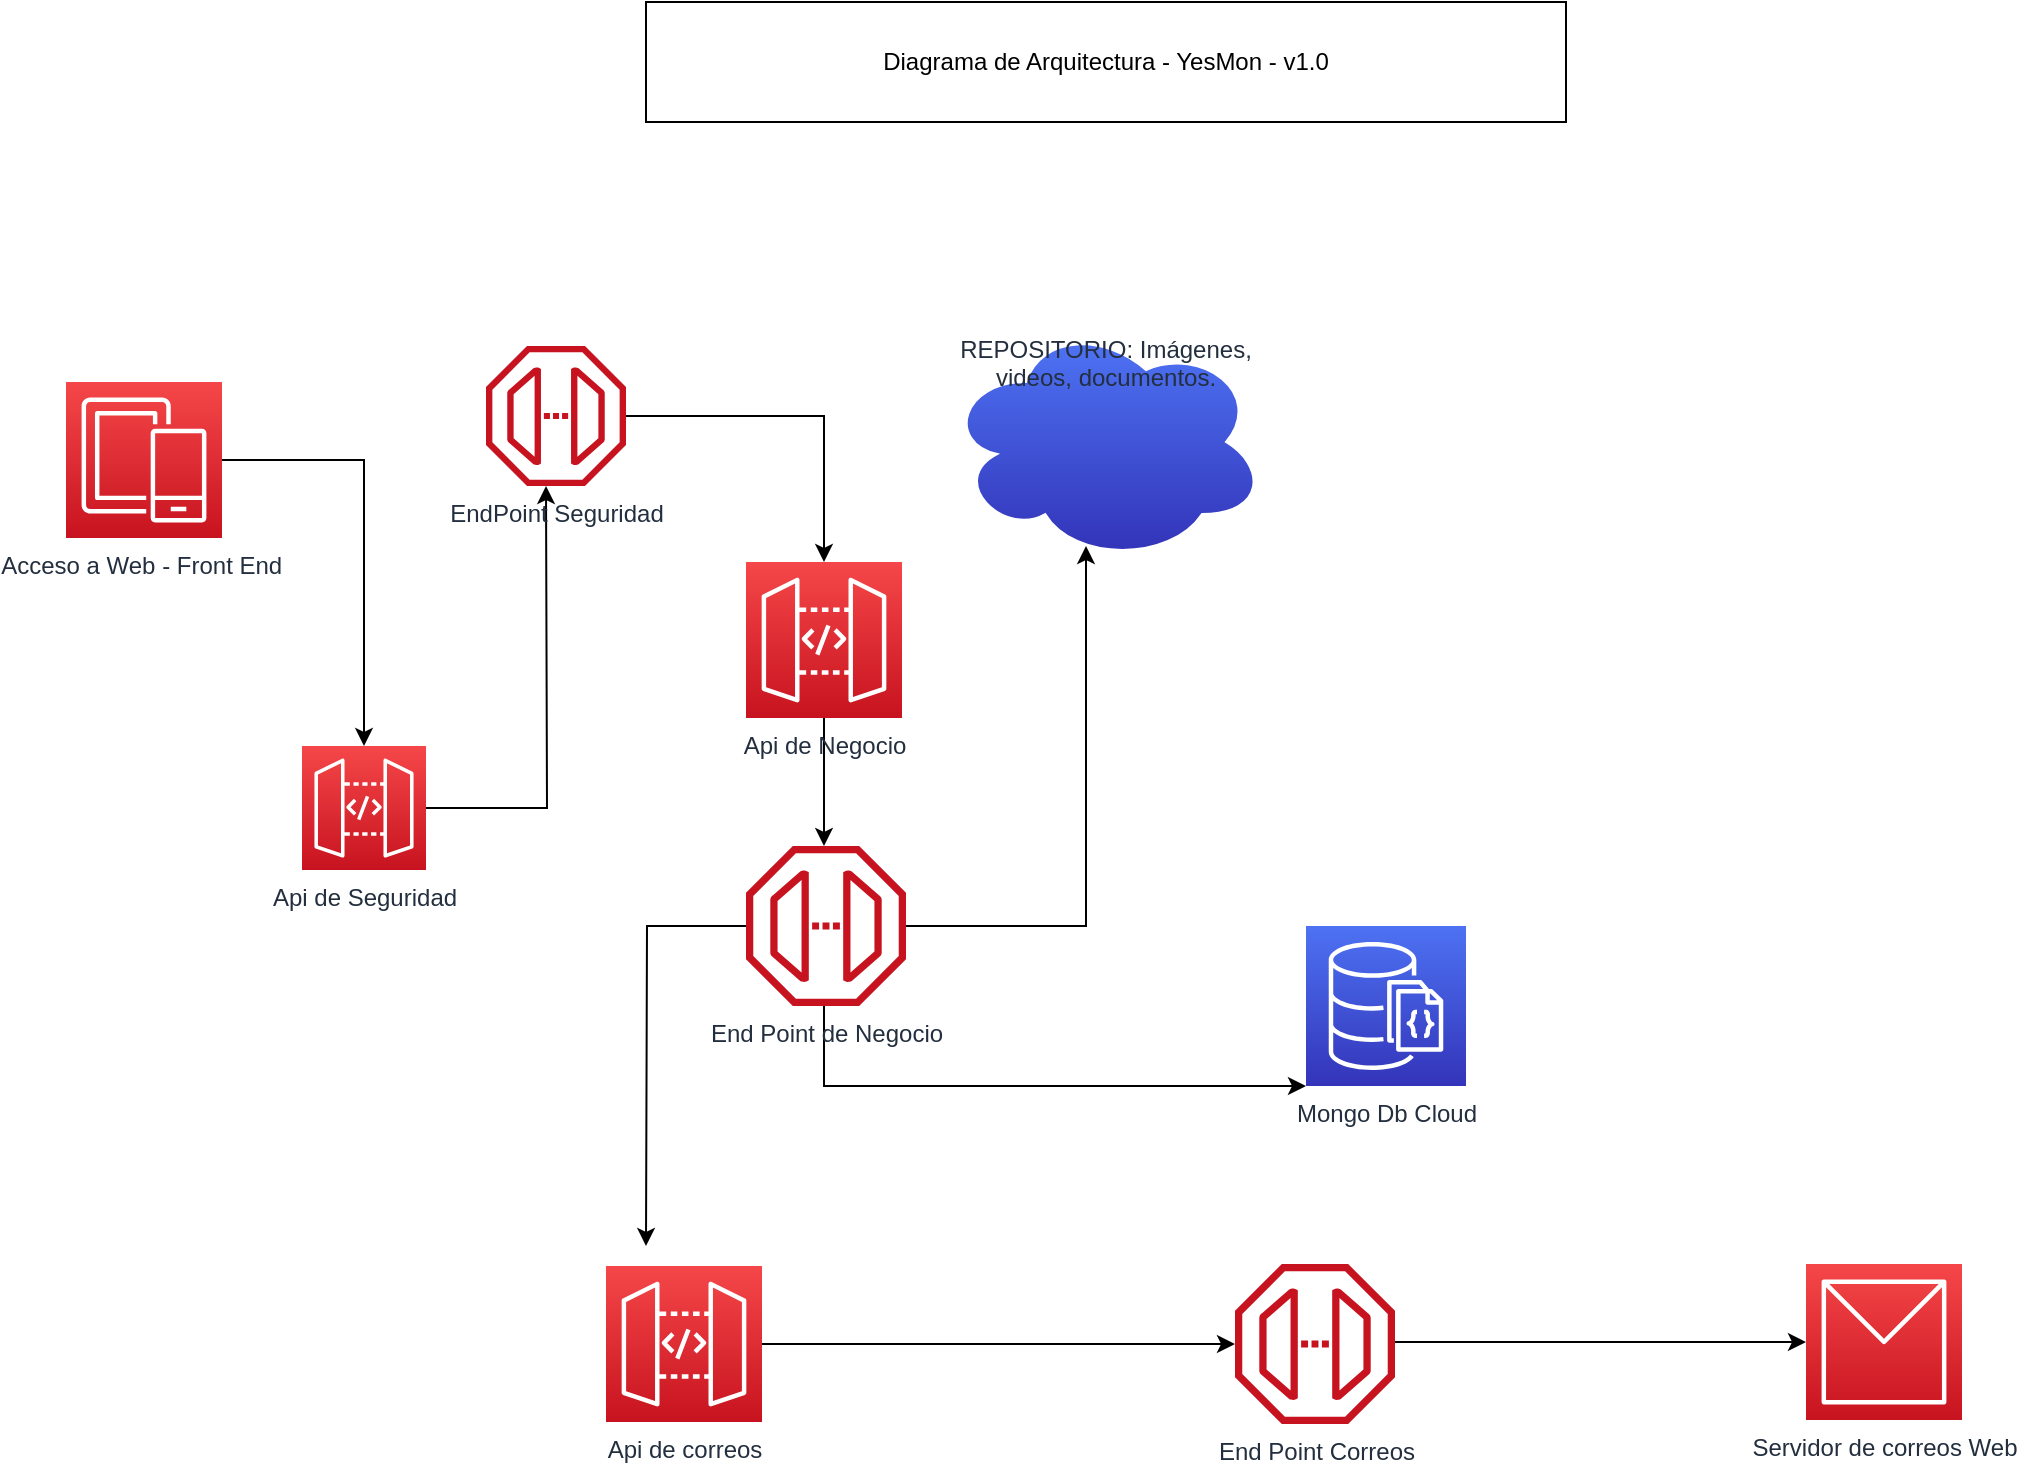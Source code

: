 <mxfile version="13.7.7" type="github">
  <diagram id="Ht1M8jgEwFfnCIfOTk4-" name="Page-1">
    <mxGraphModel dx="1302" dy="529" grid="1" gridSize="10" guides="1" tooltips="1" connect="1" arrows="1" fold="1" page="1" pageScale="1" pageWidth="1169" pageHeight="827" math="0" shadow="0">
      <root>
        <mxCell id="0" />
        <mxCell id="1" parent="0" />
        <mxCell id="yS4Kekm6pDtTMpnrxj6k-2" value="Mongo Db Cloud" style="outlineConnect=0;fontColor=#232F3E;gradientColor=#4D72F3;gradientDirection=north;fillColor=#3334B9;strokeColor=#ffffff;dashed=0;verticalLabelPosition=bottom;verticalAlign=top;align=center;html=1;fontSize=12;fontStyle=0;aspect=fixed;shape=mxgraph.aws4.resourceIcon;resIcon=mxgraph.aws4.documentdb_with_mongodb_compatibility;" vertex="1" parent="1">
          <mxGeometry x="700" y="542" width="80" height="80" as="geometry" />
        </mxCell>
        <mxCell id="yS4Kekm6pDtTMpnrxj6k-5" value="REPOSITORIO: Imágenes, videos, documentos." style="ellipse;shape=cloud;whiteSpace=wrap;html=1;dashed=0;fontColor=#232F3E;fontStyle=0;verticalAlign=top;strokeColor=#ffffff;fillColor=#3334B9;gradientColor=#4D72F3;gradientDirection=north;" vertex="1" parent="1">
          <mxGeometry x="520" y="240" width="160" height="120" as="geometry" />
        </mxCell>
        <mxCell id="yS4Kekm6pDtTMpnrxj6k-16" style="edgeStyle=orthogonalEdgeStyle;rounded=0;orthogonalLoop=1;jettySize=auto;html=1;" edge="1" parent="1" source="yS4Kekm6pDtTMpnrxj6k-9">
          <mxGeometry relative="1" as="geometry">
            <mxPoint x="320" y="322" as="targetPoint" />
          </mxGeometry>
        </mxCell>
        <mxCell id="yS4Kekm6pDtTMpnrxj6k-9" value="Api de Seguridad&lt;br&gt;" style="outlineConnect=0;fontColor=#232F3E;gradientColor=#F54749;gradientDirection=north;fillColor=#C7131F;strokeColor=#ffffff;dashed=0;verticalLabelPosition=bottom;verticalAlign=top;align=center;html=1;fontSize=12;fontStyle=0;aspect=fixed;shape=mxgraph.aws4.resourceIcon;resIcon=mxgraph.aws4.api_gateway;" vertex="1" parent="1">
          <mxGeometry x="198" y="452" width="62" height="62" as="geometry" />
        </mxCell>
        <mxCell id="yS4Kekm6pDtTMpnrxj6k-11" style="edgeStyle=orthogonalEdgeStyle;rounded=0;orthogonalLoop=1;jettySize=auto;html=1;" edge="1" parent="1" source="yS4Kekm6pDtTMpnrxj6k-10" target="yS4Kekm6pDtTMpnrxj6k-9">
          <mxGeometry relative="1" as="geometry" />
        </mxCell>
        <mxCell id="yS4Kekm6pDtTMpnrxj6k-10" value="Acceso a Web - Front End&amp;nbsp;" style="outlineConnect=0;fontColor=#232F3E;gradientColor=#F54749;gradientDirection=north;fillColor=#C7131F;strokeColor=#ffffff;dashed=0;verticalLabelPosition=bottom;verticalAlign=top;align=center;html=1;fontSize=12;fontStyle=0;aspect=fixed;shape=mxgraph.aws4.resourceIcon;resIcon=mxgraph.aws4.mobile;" vertex="1" parent="1">
          <mxGeometry x="80" y="270" width="78" height="78" as="geometry" />
        </mxCell>
        <mxCell id="yS4Kekm6pDtTMpnrxj6k-20" style="edgeStyle=orthogonalEdgeStyle;rounded=0;orthogonalLoop=1;jettySize=auto;html=1;" edge="1" parent="1" source="yS4Kekm6pDtTMpnrxj6k-12" target="yS4Kekm6pDtTMpnrxj6k-13">
          <mxGeometry relative="1" as="geometry" />
        </mxCell>
        <mxCell id="yS4Kekm6pDtTMpnrxj6k-12" value="EndPoint Seguridad" style="outlineConnect=0;fontColor=#232F3E;gradientColor=none;fillColor=#C7131F;strokeColor=none;dashed=0;verticalLabelPosition=bottom;verticalAlign=top;align=center;html=1;fontSize=12;fontStyle=0;aspect=fixed;shape=mxgraph.aws4.endpoint;" vertex="1" parent="1">
          <mxGeometry x="290" y="252" width="70" height="70" as="geometry" />
        </mxCell>
        <mxCell id="yS4Kekm6pDtTMpnrxj6k-21" style="edgeStyle=orthogonalEdgeStyle;rounded=0;orthogonalLoop=1;jettySize=auto;html=1;" edge="1" parent="1" source="yS4Kekm6pDtTMpnrxj6k-13" target="yS4Kekm6pDtTMpnrxj6k-14">
          <mxGeometry relative="1" as="geometry">
            <Array as="points">
              <mxPoint x="459" y="472" />
              <mxPoint x="459" y="472" />
            </Array>
          </mxGeometry>
        </mxCell>
        <mxCell id="yS4Kekm6pDtTMpnrxj6k-13" value="Api de Negocio" style="outlineConnect=0;fontColor=#232F3E;gradientColor=#F54749;gradientDirection=north;fillColor=#C7131F;strokeColor=#ffffff;dashed=0;verticalLabelPosition=bottom;verticalAlign=top;align=center;html=1;fontSize=12;fontStyle=0;aspect=fixed;shape=mxgraph.aws4.resourceIcon;resIcon=mxgraph.aws4.api_gateway;" vertex="1" parent="1">
          <mxGeometry x="420" y="360" width="78" height="78" as="geometry" />
        </mxCell>
        <mxCell id="yS4Kekm6pDtTMpnrxj6k-22" style="edgeStyle=orthogonalEdgeStyle;rounded=0;orthogonalLoop=1;jettySize=auto;html=1;" edge="1" parent="1" source="yS4Kekm6pDtTMpnrxj6k-14" target="yS4Kekm6pDtTMpnrxj6k-2">
          <mxGeometry relative="1" as="geometry">
            <Array as="points">
              <mxPoint x="459" y="622" />
            </Array>
          </mxGeometry>
        </mxCell>
        <mxCell id="yS4Kekm6pDtTMpnrxj6k-28" style="edgeStyle=orthogonalEdgeStyle;rounded=0;orthogonalLoop=1;jettySize=auto;html=1;" edge="1" parent="1" source="yS4Kekm6pDtTMpnrxj6k-14">
          <mxGeometry relative="1" as="geometry">
            <mxPoint x="590" y="352" as="targetPoint" />
            <Array as="points">
              <mxPoint x="590" y="542" />
            </Array>
          </mxGeometry>
        </mxCell>
        <mxCell id="yS4Kekm6pDtTMpnrxj6k-32" style="edgeStyle=orthogonalEdgeStyle;rounded=0;orthogonalLoop=1;jettySize=auto;html=1;" edge="1" parent="1" source="yS4Kekm6pDtTMpnrxj6k-14">
          <mxGeometry relative="1" as="geometry">
            <mxPoint x="370" y="702" as="targetPoint" />
          </mxGeometry>
        </mxCell>
        <mxCell id="yS4Kekm6pDtTMpnrxj6k-14" value="End Point de Negocio" style="outlineConnect=0;fontColor=#232F3E;gradientColor=none;fillColor=#C7131F;strokeColor=none;dashed=0;verticalLabelPosition=bottom;verticalAlign=top;align=center;html=1;fontSize=12;fontStyle=0;aspect=fixed;shape=mxgraph.aws4.endpoint;" vertex="1" parent="1">
          <mxGeometry x="420" y="502" width="80" height="80" as="geometry" />
        </mxCell>
        <mxCell id="yS4Kekm6pDtTMpnrxj6k-15" value="Servidor de correos Web" style="outlineConnect=0;fontColor=#232F3E;gradientColor=#F54749;gradientDirection=north;fillColor=#C7131F;strokeColor=#ffffff;dashed=0;verticalLabelPosition=bottom;verticalAlign=top;align=center;html=1;fontSize=12;fontStyle=0;aspect=fixed;shape=mxgraph.aws4.resourceIcon;resIcon=mxgraph.aws4.workmail;" vertex="1" parent="1">
          <mxGeometry x="950" y="711" width="78" height="78" as="geometry" />
        </mxCell>
        <mxCell id="yS4Kekm6pDtTMpnrxj6k-33" style="edgeStyle=orthogonalEdgeStyle;rounded=0;orthogonalLoop=1;jettySize=auto;html=1;" edge="1" parent="1" source="yS4Kekm6pDtTMpnrxj6k-30" target="yS4Kekm6pDtTMpnrxj6k-31">
          <mxGeometry relative="1" as="geometry" />
        </mxCell>
        <mxCell id="yS4Kekm6pDtTMpnrxj6k-30" value="Api de correos" style="outlineConnect=0;fontColor=#232F3E;gradientColor=#F54749;gradientDirection=north;fillColor=#C7131F;strokeColor=#ffffff;dashed=0;verticalLabelPosition=bottom;verticalAlign=top;align=center;html=1;fontSize=12;fontStyle=0;aspect=fixed;shape=mxgraph.aws4.resourceIcon;resIcon=mxgraph.aws4.api_gateway;" vertex="1" parent="1">
          <mxGeometry x="350" y="712" width="78" height="78" as="geometry" />
        </mxCell>
        <mxCell id="yS4Kekm6pDtTMpnrxj6k-34" style="edgeStyle=orthogonalEdgeStyle;rounded=0;orthogonalLoop=1;jettySize=auto;html=1;" edge="1" parent="1" source="yS4Kekm6pDtTMpnrxj6k-31" target="yS4Kekm6pDtTMpnrxj6k-15">
          <mxGeometry relative="1" as="geometry">
            <Array as="points">
              <mxPoint x="870" y="750" />
              <mxPoint x="870" y="750" />
            </Array>
          </mxGeometry>
        </mxCell>
        <mxCell id="yS4Kekm6pDtTMpnrxj6k-31" value="End Point Correos" style="outlineConnect=0;fontColor=#232F3E;gradientColor=none;fillColor=#C7131F;strokeColor=none;dashed=0;verticalLabelPosition=bottom;verticalAlign=top;align=center;html=1;fontSize=12;fontStyle=0;aspect=fixed;shape=mxgraph.aws4.endpoint;" vertex="1" parent="1">
          <mxGeometry x="664.5" y="711" width="80" height="80" as="geometry" />
        </mxCell>
        <mxCell id="yS4Kekm6pDtTMpnrxj6k-35" value="Diagrama de Arquitectura - YesMon - v1.0" style="whiteSpace=wrap;html=1;" vertex="1" parent="1">
          <mxGeometry x="370" y="80" width="460" height="60" as="geometry" />
        </mxCell>
      </root>
    </mxGraphModel>
  </diagram>
</mxfile>
